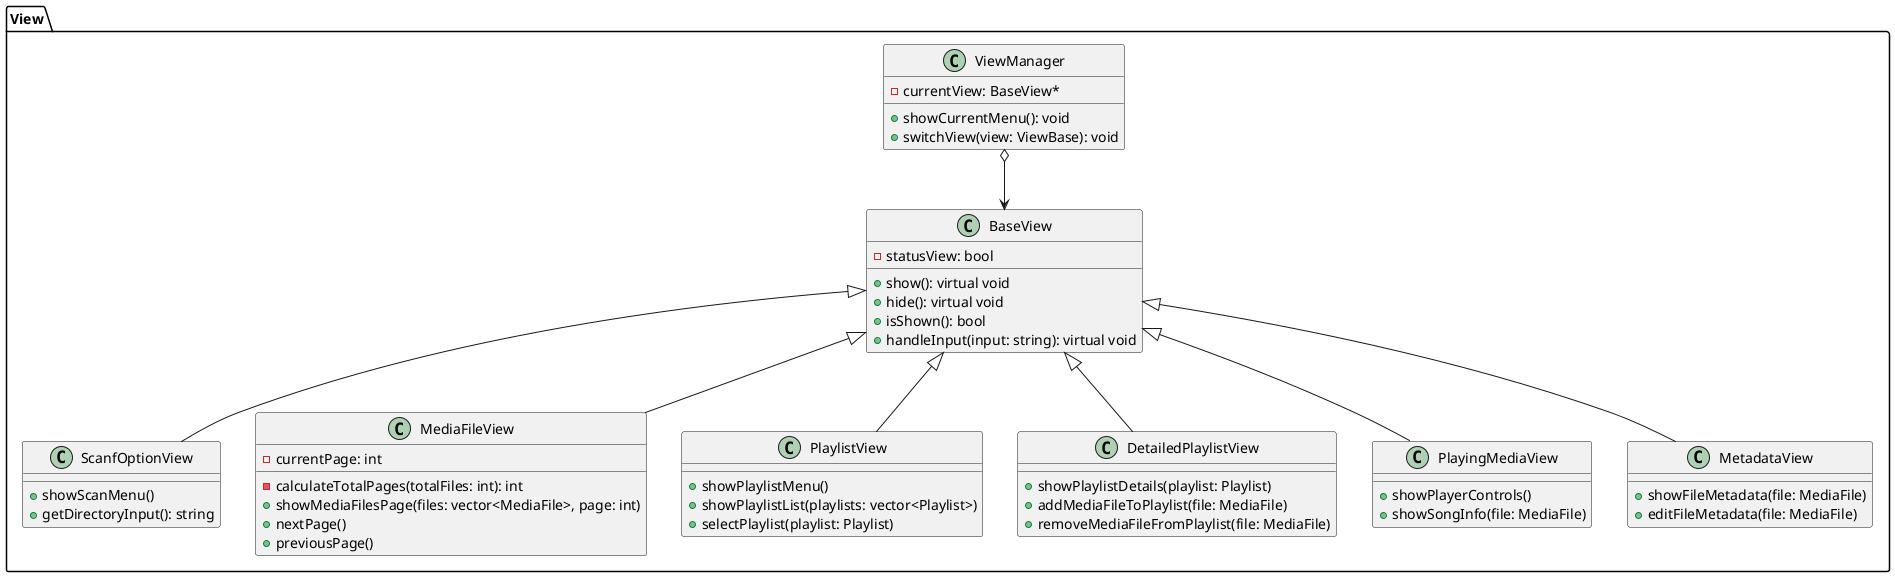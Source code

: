 @startuml view

package View {
    class BaseView {
        - statusView: bool
        
        + show(): virtual void
        + hide(): virtual void
        + isShown(): bool
        + handleInput(input: string): virtual void
    }

    class ScanfOptionView {
        + showScanMenu()
        + getDirectoryInput(): string
    }

    class MediaFileView {
        - calculateTotalPages(totalFiles: int): int
        - currentPage: int
        + showMediaFilesPage(files: vector<MediaFile>, page: int)
        + nextPage()
        + previousPage()
    }

    class PlaylistView {
        + showPlaylistMenu()
        + showPlaylistList(playlists: vector<Playlist>)
        + selectPlaylist(playlist: Playlist)
    }

    class DetailedPlaylistView {
        + showPlaylistDetails(playlist: Playlist)
        + addMediaFileToPlaylist(file: MediaFile)
        + removeMediaFileFromPlaylist(file: MediaFile)
    }

    class PlayingMediaView {
        + showPlayerControls()
        + showSongInfo(file: MediaFile)
    }

    class MetadataView {
        + showFileMetadata(file: MediaFile)
        + editFileMetadata(file: MediaFile)
    }

    class ViewManager {
        - currentView: BaseView*
        + showCurrentMenu(): void
        + switchView(view: ViewBase): void
    }
    ViewManager o--> BaseView
    BaseView <|-- ScanfOptionView
    BaseView <|-- MediaFileView
    BaseView <|-- PlaylistView
    BaseView <|-- DetailedPlaylistView
    BaseView <|-- PlayingMediaView
    BaseView <|-- MetadataView
}

@enduml

